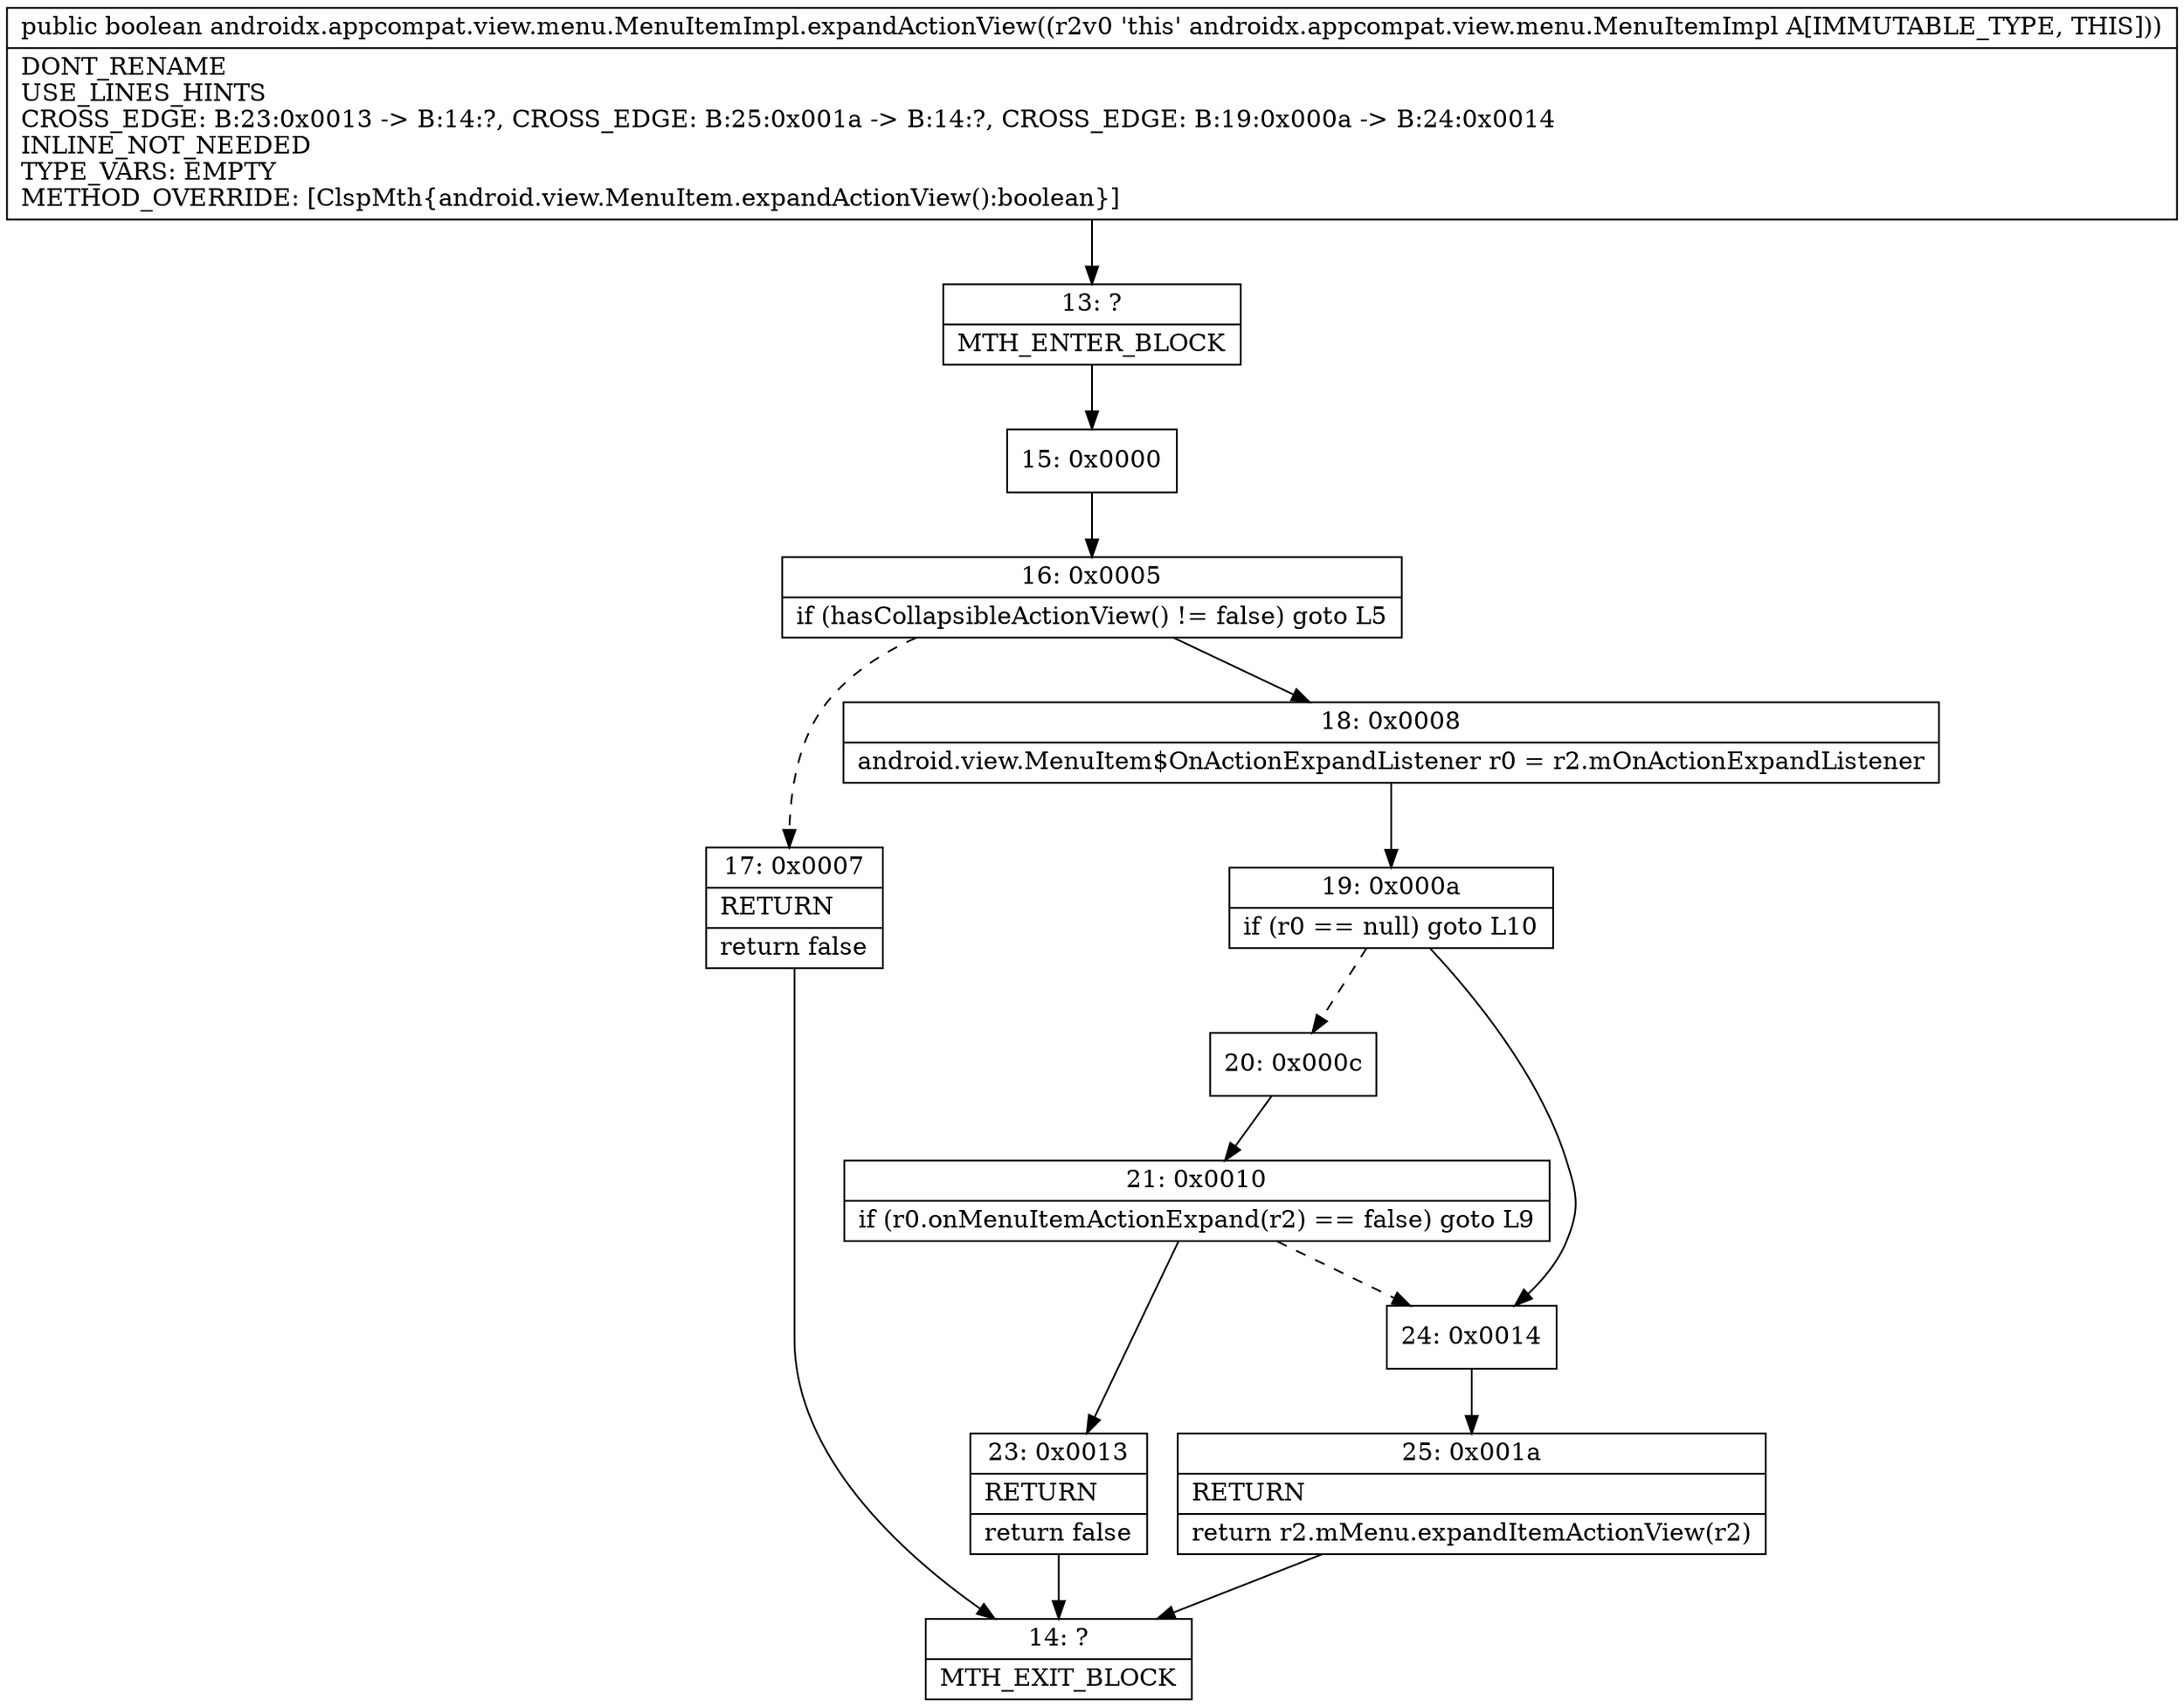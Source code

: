 digraph "CFG forandroidx.appcompat.view.menu.MenuItemImpl.expandActionView()Z" {
Node_13 [shape=record,label="{13\:\ ?|MTH_ENTER_BLOCK\l}"];
Node_15 [shape=record,label="{15\:\ 0x0000}"];
Node_16 [shape=record,label="{16\:\ 0x0005|if (hasCollapsibleActionView() != false) goto L5\l}"];
Node_17 [shape=record,label="{17\:\ 0x0007|RETURN\l|return false\l}"];
Node_14 [shape=record,label="{14\:\ ?|MTH_EXIT_BLOCK\l}"];
Node_18 [shape=record,label="{18\:\ 0x0008|android.view.MenuItem$OnActionExpandListener r0 = r2.mOnActionExpandListener\l}"];
Node_19 [shape=record,label="{19\:\ 0x000a|if (r0 == null) goto L10\l}"];
Node_20 [shape=record,label="{20\:\ 0x000c}"];
Node_21 [shape=record,label="{21\:\ 0x0010|if (r0.onMenuItemActionExpand(r2) == false) goto L9\l}"];
Node_23 [shape=record,label="{23\:\ 0x0013|RETURN\l|return false\l}"];
Node_24 [shape=record,label="{24\:\ 0x0014}"];
Node_25 [shape=record,label="{25\:\ 0x001a|RETURN\l|return r2.mMenu.expandItemActionView(r2)\l}"];
MethodNode[shape=record,label="{public boolean androidx.appcompat.view.menu.MenuItemImpl.expandActionView((r2v0 'this' androidx.appcompat.view.menu.MenuItemImpl A[IMMUTABLE_TYPE, THIS]))  | DONT_RENAME\lUSE_LINES_HINTS\lCROSS_EDGE: B:23:0x0013 \-\> B:14:?, CROSS_EDGE: B:25:0x001a \-\> B:14:?, CROSS_EDGE: B:19:0x000a \-\> B:24:0x0014\lINLINE_NOT_NEEDED\lTYPE_VARS: EMPTY\lMETHOD_OVERRIDE: [ClspMth\{android.view.MenuItem.expandActionView():boolean\}]\l}"];
MethodNode -> Node_13;Node_13 -> Node_15;
Node_15 -> Node_16;
Node_16 -> Node_17[style=dashed];
Node_16 -> Node_18;
Node_17 -> Node_14;
Node_18 -> Node_19;
Node_19 -> Node_20[style=dashed];
Node_19 -> Node_24;
Node_20 -> Node_21;
Node_21 -> Node_23;
Node_21 -> Node_24[style=dashed];
Node_23 -> Node_14;
Node_24 -> Node_25;
Node_25 -> Node_14;
}

